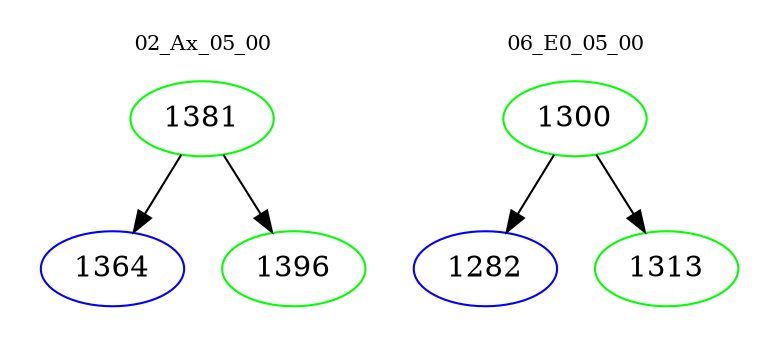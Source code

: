 digraph{
subgraph cluster_0 {
color = white
label = "02_Ax_05_00";
fontsize=10;
T0_1381 [label="1381", color="green"]
T0_1381 -> T0_1364 [color="black"]
T0_1364 [label="1364", color="blue"]
T0_1381 -> T0_1396 [color="black"]
T0_1396 [label="1396", color="green"]
}
subgraph cluster_1 {
color = white
label = "06_E0_05_00";
fontsize=10;
T1_1300 [label="1300", color="green"]
T1_1300 -> T1_1282 [color="black"]
T1_1282 [label="1282", color="blue"]
T1_1300 -> T1_1313 [color="black"]
T1_1313 [label="1313", color="green"]
}
}
